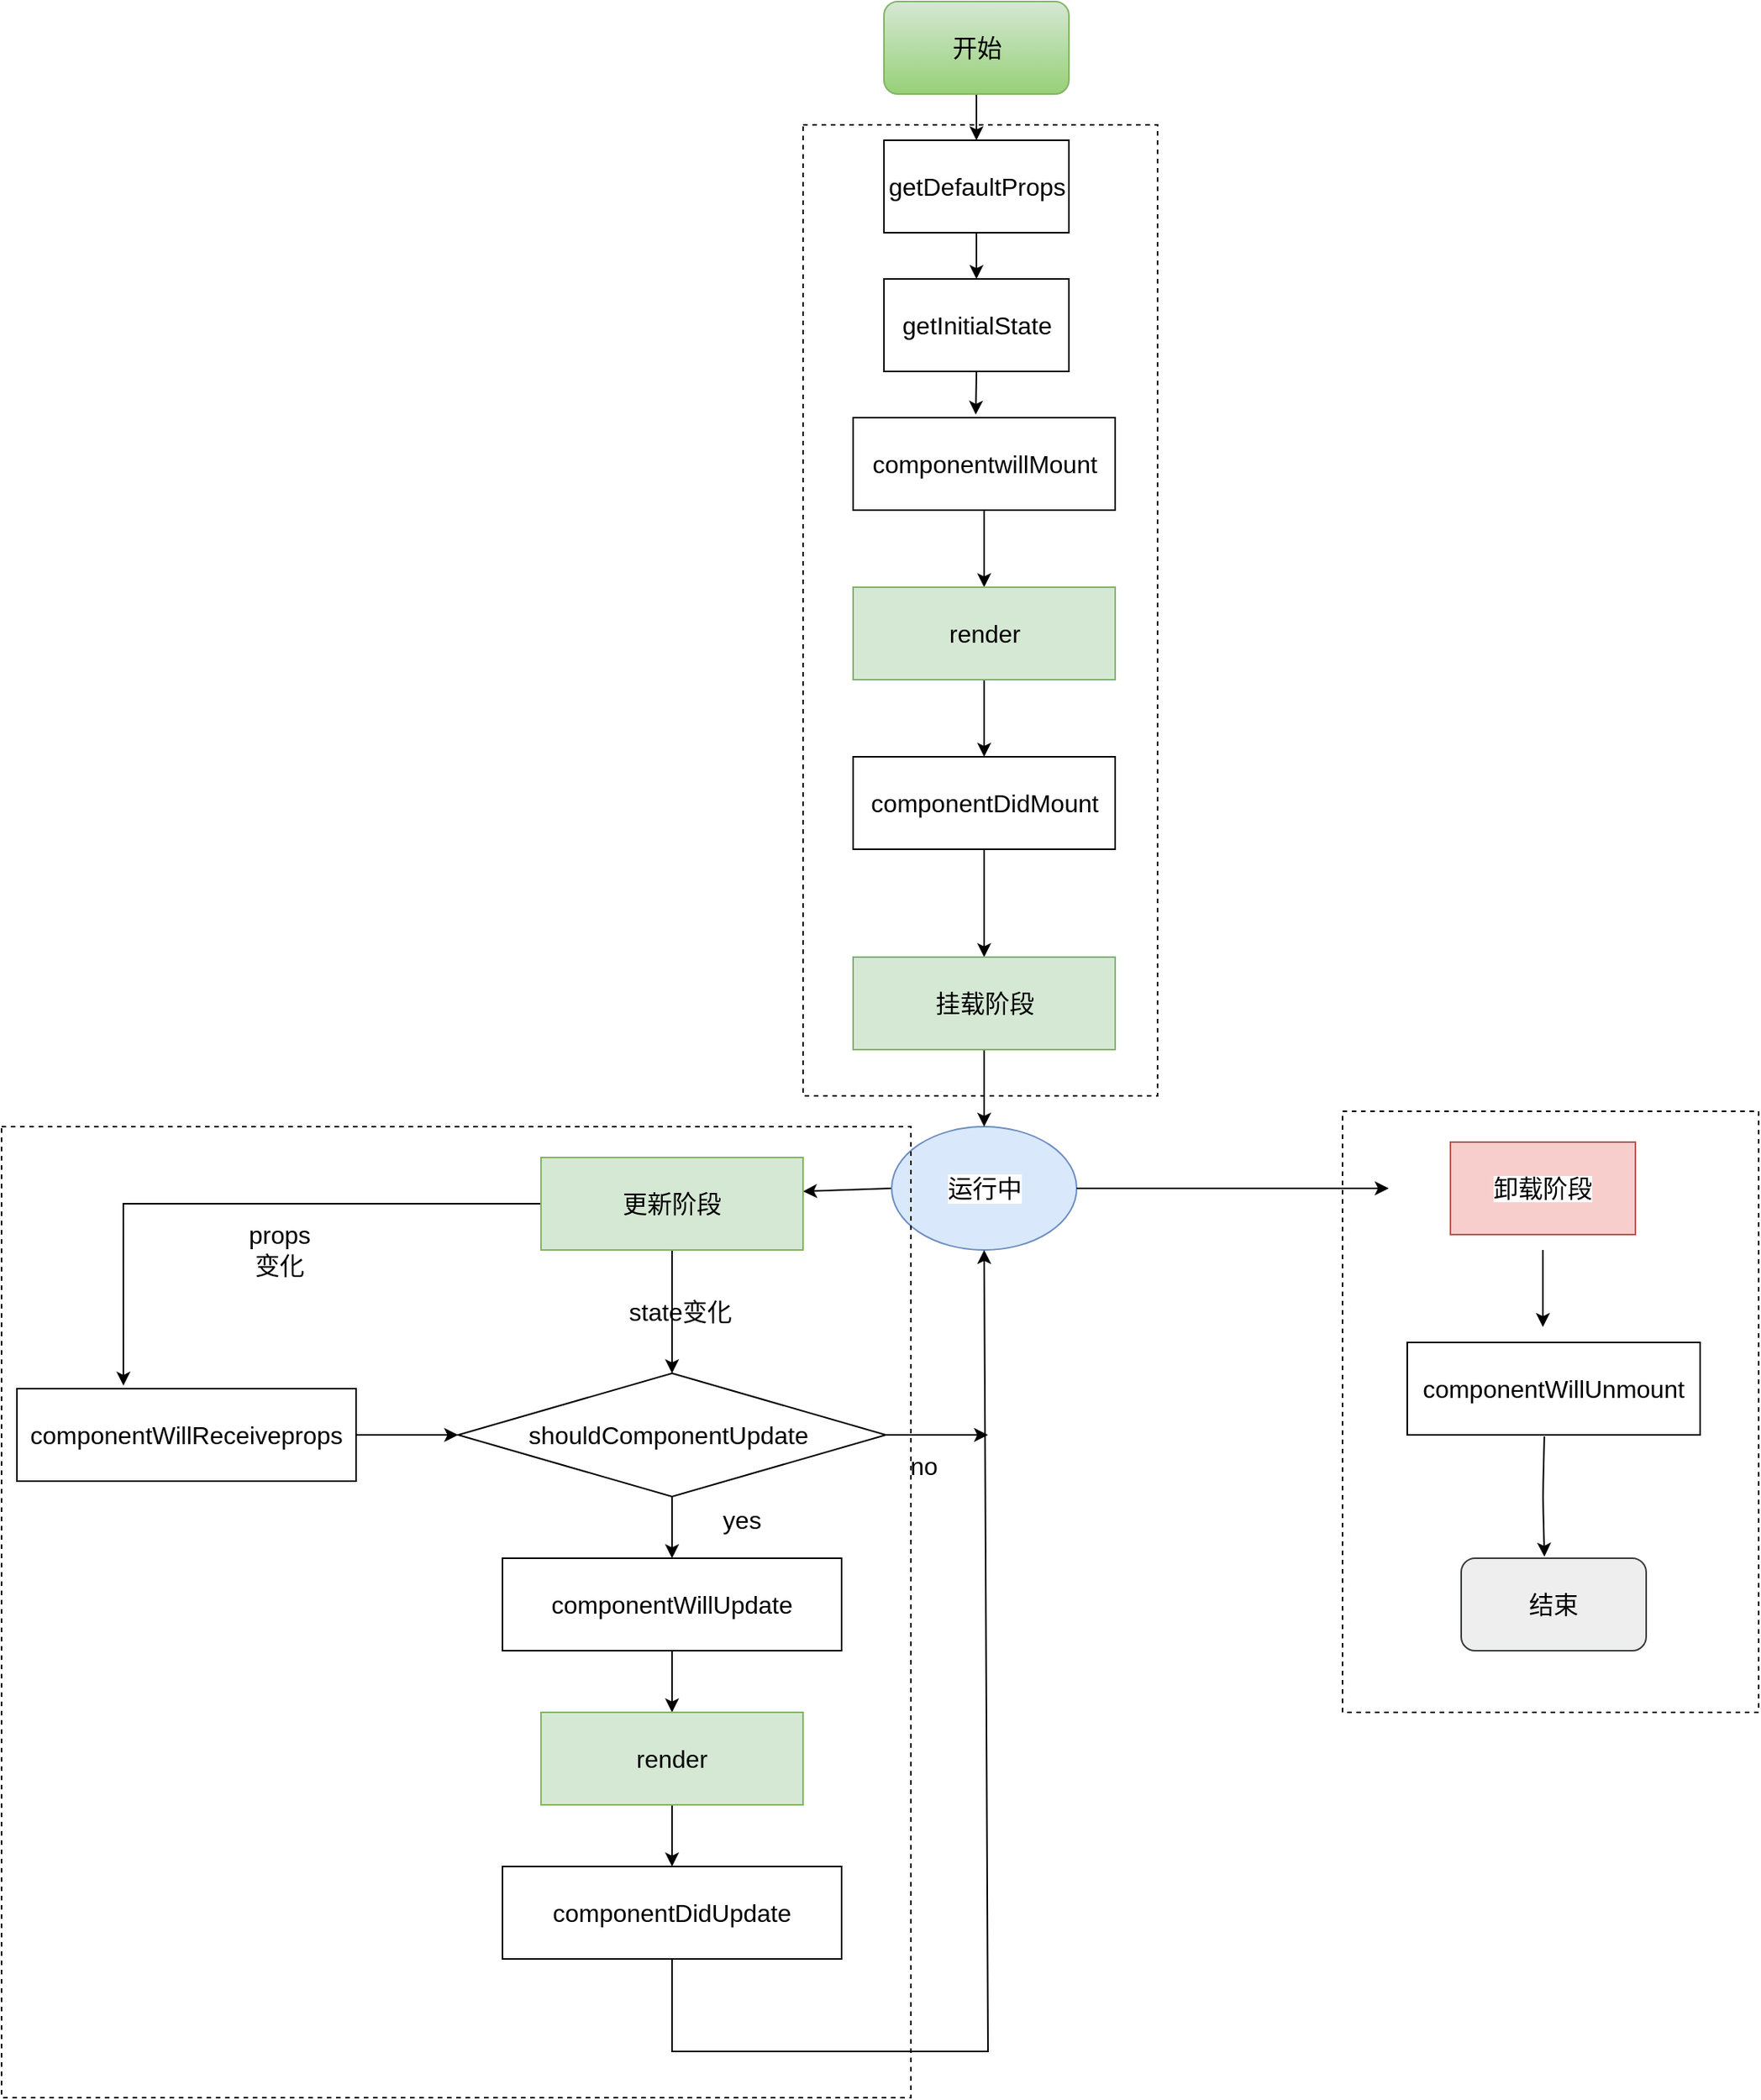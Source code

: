 <mxfile version="13.2.2" type="device"><diagram id="C5RBs43oDa-KdzZeNtuy" name="Page-1"><mxGraphModel dx="1679" dy="1663" grid="1" gridSize="10" guides="1" tooltips="1" connect="1" arrows="1" fold="1" page="1" pageScale="1" pageWidth="827" pageHeight="1169" math="0" shadow="0"><root><mxCell id="WIyWlLk6GJQsqaUBKTNV-0"/><mxCell id="WIyWlLk6GJQsqaUBKTNV-1" parent="WIyWlLk6GJQsqaUBKTNV-0"/><mxCell id="8UaCwauWNNdLBRO9h1Es-29" style="edgeStyle=none;rounded=0;orthogonalLoop=1;jettySize=auto;html=1;exitX=0.5;exitY=1;exitDx=0;exitDy=0;fontSize=16;" edge="1" parent="WIyWlLk6GJQsqaUBKTNV-1" source="gf5SDHh28BRLakGZes2v-2" target="8UaCwauWNNdLBRO9h1Es-2"><mxGeometry relative="1" as="geometry"/></mxCell><mxCell id="gf5SDHh28BRLakGZes2v-2" value="开始" style="rounded=1;whiteSpace=wrap;html=1;fontSize=16;gradientColor=#97d077;fillColor=#d5e8d4;strokeColor=#82b366;" parent="WIyWlLk6GJQsqaUBKTNV-1" vertex="1"><mxGeometry x="332.5" y="-410" width="120" height="60" as="geometry"/></mxCell><mxCell id="gf5SDHh28BRLakGZes2v-3" value="结束" style="rounded=1;whiteSpace=wrap;html=1;fontSize=16;fillColor=#eeeeee;strokeColor=#36393d;" parent="WIyWlLk6GJQsqaUBKTNV-1" vertex="1"><mxGeometry x="707" y="600" width="120" height="60" as="geometry"/></mxCell><mxCell id="8UaCwauWNNdLBRO9h1Es-28" style="edgeStyle=none;rounded=0;orthogonalLoop=1;jettySize=auto;html=1;exitX=0;exitY=0.5;exitDx=0;exitDy=0;entryX=1;entryY=0.367;entryDx=0;entryDy=0;entryPerimeter=0;fontSize=16;" edge="1" parent="WIyWlLk6GJQsqaUBKTNV-1" source="gf5SDHh28BRLakGZes2v-7" target="8UaCwauWNNdLBRO9h1Es-9"><mxGeometry relative="1" as="geometry"/></mxCell><mxCell id="gf5SDHh28BRLakGZes2v-7" value="运行中" style="ellipse;whiteSpace=wrap;html=1;fontSize=16;labelBackgroundColor=#ffffff;labelBorderColor=none;fillColor=#dae8fc;strokeColor=#6c8ebf;" parent="WIyWlLk6GJQsqaUBKTNV-1" vertex="1"><mxGeometry x="337.5" y="320" width="120" height="80" as="geometry"/></mxCell><mxCell id="gf5SDHh28BRLakGZes2v-12" value="" style="endArrow=classic;html=1;fontSize=16;exitX=1;exitY=0.5;exitDx=0;exitDy=0;" parent="WIyWlLk6GJQsqaUBKTNV-1" source="gf5SDHh28BRLakGZes2v-7" edge="1"><mxGeometry width="50" height="50" relative="1" as="geometry"><mxPoint x="460" y="300" as="sourcePoint"/><mxPoint x="660" y="360" as="targetPoint"/></mxGeometry></mxCell><mxCell id="gf5SDHh28BRLakGZes2v-13" value="componentWillUnmount&lt;br&gt;" style="rounded=0;whiteSpace=wrap;html=1;labelBackgroundColor=#FFFFFF;fontSize=16;" parent="WIyWlLk6GJQsqaUBKTNV-1" vertex="1"><mxGeometry x="672" y="460" width="190" height="60" as="geometry"/></mxCell><mxCell id="gf5SDHh28BRLakGZes2v-14" value="" style="endArrow=classic;html=1;fontSize=16;entryX=0.45;entryY=-0.017;entryDx=0;entryDy=0;exitX=0.468;exitY=1.017;exitDx=0;exitDy=0;exitPerimeter=0;entryPerimeter=0;" parent="WIyWlLk6GJQsqaUBKTNV-1" source="gf5SDHh28BRLakGZes2v-13" target="gf5SDHh28BRLakGZes2v-3" edge="1"><mxGeometry width="50" height="50" relative="1" as="geometry"><mxPoint x="766" y="400" as="sourcePoint"/><mxPoint x="767" y="460" as="targetPoint"/><Array as="points"><mxPoint x="760" y="560"/></Array></mxGeometry></mxCell><mxCell id="8UaCwauWNNdLBRO9h1Es-0" value="&lt;span style=&quot;font-size: 16px ; background-color: rgb(255 , 255 , 255)&quot;&gt;卸载阶段&lt;/span&gt;" style="rounded=0;whiteSpace=wrap;html=1;fillColor=#f8cecc;strokeColor=#b85450;" vertex="1" parent="WIyWlLk6GJQsqaUBKTNV-1"><mxGeometry x="700" y="330" width="120" height="60" as="geometry"/></mxCell><mxCell id="8UaCwauWNNdLBRO9h1Es-1" value="" style="endArrow=classic;html=1;" edge="1" parent="WIyWlLk6GJQsqaUBKTNV-1"><mxGeometry width="50" height="50" relative="1" as="geometry"><mxPoint x="760" y="400" as="sourcePoint"/><mxPoint x="760" y="450" as="targetPoint"/></mxGeometry></mxCell><mxCell id="8UaCwauWNNdLBRO9h1Es-30" style="edgeStyle=none;rounded=0;orthogonalLoop=1;jettySize=auto;html=1;exitX=0.5;exitY=1;exitDx=0;exitDy=0;entryX=0.5;entryY=0;entryDx=0;entryDy=0;fontSize=16;" edge="1" parent="WIyWlLk6GJQsqaUBKTNV-1" source="8UaCwauWNNdLBRO9h1Es-2" target="8UaCwauWNNdLBRO9h1Es-3"><mxGeometry relative="1" as="geometry"/></mxCell><mxCell id="8UaCwauWNNdLBRO9h1Es-2" value="getDefaultProps" style="rounded=0;whiteSpace=wrap;html=1;fontSize=16;" vertex="1" parent="WIyWlLk6GJQsqaUBKTNV-1"><mxGeometry x="332.5" y="-320" width="120" height="60" as="geometry"/></mxCell><mxCell id="8UaCwauWNNdLBRO9h1Es-31" style="edgeStyle=none;rounded=0;orthogonalLoop=1;jettySize=auto;html=1;exitX=0.5;exitY=1;exitDx=0;exitDy=0;entryX=0.468;entryY=-0.033;entryDx=0;entryDy=0;entryPerimeter=0;fontSize=16;" edge="1" parent="WIyWlLk6GJQsqaUBKTNV-1" source="8UaCwauWNNdLBRO9h1Es-3" target="8UaCwauWNNdLBRO9h1Es-4"><mxGeometry relative="1" as="geometry"/></mxCell><mxCell id="8UaCwauWNNdLBRO9h1Es-3" value="getInitialState" style="rounded=0;whiteSpace=wrap;html=1;fontSize=16;" vertex="1" parent="WIyWlLk6GJQsqaUBKTNV-1"><mxGeometry x="332.5" y="-230" width="120" height="60" as="geometry"/></mxCell><mxCell id="8UaCwauWNNdLBRO9h1Es-32" style="edgeStyle=none;rounded=0;orthogonalLoop=1;jettySize=auto;html=1;exitX=0.5;exitY=1;exitDx=0;exitDy=0;entryX=0.5;entryY=0;entryDx=0;entryDy=0;fontSize=16;" edge="1" parent="WIyWlLk6GJQsqaUBKTNV-1" source="8UaCwauWNNdLBRO9h1Es-4" target="8UaCwauWNNdLBRO9h1Es-6"><mxGeometry relative="1" as="geometry"/></mxCell><mxCell id="8UaCwauWNNdLBRO9h1Es-4" value="componentwillMount" style="rounded=0;whiteSpace=wrap;html=1;fontSize=16;direction=east;" vertex="1" parent="WIyWlLk6GJQsqaUBKTNV-1"><mxGeometry x="312.5" y="-140" width="170" height="60" as="geometry"/></mxCell><mxCell id="8UaCwauWNNdLBRO9h1Es-34" style="edgeStyle=none;rounded=0;orthogonalLoop=1;jettySize=auto;html=1;exitX=0.5;exitY=1;exitDx=0;exitDy=0;fontSize=16;" edge="1" parent="WIyWlLk6GJQsqaUBKTNV-1" source="8UaCwauWNNdLBRO9h1Es-5" target="8UaCwauWNNdLBRO9h1Es-8"><mxGeometry relative="1" as="geometry"/></mxCell><mxCell id="8UaCwauWNNdLBRO9h1Es-5" value="componentDidMount" style="rounded=0;whiteSpace=wrap;html=1;fontSize=16;direction=east;" vertex="1" parent="WIyWlLk6GJQsqaUBKTNV-1"><mxGeometry x="312.5" y="80" width="170" height="60" as="geometry"/></mxCell><mxCell id="8UaCwauWNNdLBRO9h1Es-33" style="edgeStyle=none;rounded=0;orthogonalLoop=1;jettySize=auto;html=1;exitX=0.5;exitY=1;exitDx=0;exitDy=0;entryX=0.5;entryY=0;entryDx=0;entryDy=0;fontSize=16;" edge="1" parent="WIyWlLk6GJQsqaUBKTNV-1" source="8UaCwauWNNdLBRO9h1Es-6" target="8UaCwauWNNdLBRO9h1Es-5"><mxGeometry relative="1" as="geometry"/></mxCell><mxCell id="8UaCwauWNNdLBRO9h1Es-6" value="render" style="rounded=0;whiteSpace=wrap;html=1;fontSize=16;direction=east;fillColor=#d5e8d4;strokeColor=#82b366;" vertex="1" parent="WIyWlLk6GJQsqaUBKTNV-1"><mxGeometry x="312.5" y="-30" width="170" height="60" as="geometry"/></mxCell><mxCell id="8UaCwauWNNdLBRO9h1Es-35" style="edgeStyle=none;rounded=0;orthogonalLoop=1;jettySize=auto;html=1;exitX=0.5;exitY=1;exitDx=0;exitDy=0;entryX=0.5;entryY=0;entryDx=0;entryDy=0;fontSize=16;" edge="1" parent="WIyWlLk6GJQsqaUBKTNV-1" source="8UaCwauWNNdLBRO9h1Es-8" target="gf5SDHh28BRLakGZes2v-7"><mxGeometry relative="1" as="geometry"/></mxCell><mxCell id="8UaCwauWNNdLBRO9h1Es-8" value="挂载阶段" style="rounded=0;whiteSpace=wrap;html=1;fontSize=16;direction=east;fillColor=#d5e8d4;strokeColor=#82b366;" vertex="1" parent="WIyWlLk6GJQsqaUBKTNV-1"><mxGeometry x="312.5" y="210" width="170" height="60" as="geometry"/></mxCell><mxCell id="8UaCwauWNNdLBRO9h1Es-16" style="edgeStyle=none;rounded=0;orthogonalLoop=1;jettySize=auto;html=1;exitX=0;exitY=0.5;exitDx=0;exitDy=0;fontSize=16;entryX=0.314;entryY=-0.033;entryDx=0;entryDy=0;entryPerimeter=0;" edge="1" parent="WIyWlLk6GJQsqaUBKTNV-1" source="8UaCwauWNNdLBRO9h1Es-9" target="8UaCwauWNNdLBRO9h1Es-14"><mxGeometry relative="1" as="geometry"><mxPoint x="-160" y="370" as="targetPoint"/><Array as="points"><mxPoint x="-161" y="370"/></Array></mxGeometry></mxCell><mxCell id="8UaCwauWNNdLBRO9h1Es-18" style="edgeStyle=none;rounded=0;orthogonalLoop=1;jettySize=auto;html=1;exitX=0.5;exitY=1;exitDx=0;exitDy=0;entryX=0.5;entryY=0;entryDx=0;entryDy=0;fontSize=16;" edge="1" parent="WIyWlLk6GJQsqaUBKTNV-1" source="8UaCwauWNNdLBRO9h1Es-9" target="8UaCwauWNNdLBRO9h1Es-15"><mxGeometry relative="1" as="geometry"/></mxCell><mxCell id="8UaCwauWNNdLBRO9h1Es-9" value="更新阶段" style="rounded=0;whiteSpace=wrap;html=1;fontSize=16;direction=east;fillColor=#d5e8d4;strokeColor=#82b366;" vertex="1" parent="WIyWlLk6GJQsqaUBKTNV-1"><mxGeometry x="110" y="340" width="170" height="60" as="geometry"/></mxCell><mxCell id="8UaCwauWNNdLBRO9h1Es-24" style="edgeStyle=none;rounded=0;orthogonalLoop=1;jettySize=auto;html=1;exitX=0.5;exitY=1;exitDx=0;exitDy=0;fontSize=16;" edge="1" parent="WIyWlLk6GJQsqaUBKTNV-1" source="8UaCwauWNNdLBRO9h1Es-11" target="8UaCwauWNNdLBRO9h1Es-13"><mxGeometry relative="1" as="geometry"/></mxCell><mxCell id="8UaCwauWNNdLBRO9h1Es-11" value="componentWillUpdate" style="rounded=0;whiteSpace=wrap;html=1;fontSize=16;direction=east;" vertex="1" parent="WIyWlLk6GJQsqaUBKTNV-1"><mxGeometry x="85" y="600" width="220" height="60" as="geometry"/></mxCell><mxCell id="8UaCwauWNNdLBRO9h1Es-26" style="edgeStyle=none;rounded=0;orthogonalLoop=1;jettySize=auto;html=1;exitX=0.5;exitY=1;exitDx=0;exitDy=0;entryX=0.5;entryY=1;entryDx=0;entryDy=0;fontSize=16;" edge="1" parent="WIyWlLk6GJQsqaUBKTNV-1" source="8UaCwauWNNdLBRO9h1Es-12" target="gf5SDHh28BRLakGZes2v-7"><mxGeometry relative="1" as="geometry"><Array as="points"><mxPoint x="195" y="920"/><mxPoint x="400" y="920"/></Array></mxGeometry></mxCell><mxCell id="8UaCwauWNNdLBRO9h1Es-12" value="componentDidUpdate" style="rounded=0;whiteSpace=wrap;html=1;fontSize=16;direction=east;" vertex="1" parent="WIyWlLk6GJQsqaUBKTNV-1"><mxGeometry x="85" y="800" width="220" height="60" as="geometry"/></mxCell><mxCell id="8UaCwauWNNdLBRO9h1Es-25" style="edgeStyle=none;rounded=0;orthogonalLoop=1;jettySize=auto;html=1;exitX=0.5;exitY=1;exitDx=0;exitDy=0;entryX=0.5;entryY=0;entryDx=0;entryDy=0;fontSize=16;" edge="1" parent="WIyWlLk6GJQsqaUBKTNV-1" source="8UaCwauWNNdLBRO9h1Es-13" target="8UaCwauWNNdLBRO9h1Es-12"><mxGeometry relative="1" as="geometry"/></mxCell><mxCell id="8UaCwauWNNdLBRO9h1Es-13" value="render" style="rounded=0;whiteSpace=wrap;html=1;fontSize=16;direction=east;fillColor=#d5e8d4;strokeColor=#82b366;" vertex="1" parent="WIyWlLk6GJQsqaUBKTNV-1"><mxGeometry x="110" y="700" width="170" height="60" as="geometry"/></mxCell><mxCell id="8UaCwauWNNdLBRO9h1Es-22" style="edgeStyle=none;rounded=0;orthogonalLoop=1;jettySize=auto;html=1;entryX=0;entryY=0.5;entryDx=0;entryDy=0;fontSize=16;" edge="1" parent="WIyWlLk6GJQsqaUBKTNV-1" source="8UaCwauWNNdLBRO9h1Es-14" target="8UaCwauWNNdLBRO9h1Es-15"><mxGeometry relative="1" as="geometry"/></mxCell><mxCell id="8UaCwauWNNdLBRO9h1Es-14" value="componentWillReceiveprops" style="rounded=0;whiteSpace=wrap;html=1;fontSize=16;direction=east;" vertex="1" parent="WIyWlLk6GJQsqaUBKTNV-1"><mxGeometry x="-230" y="490" width="220" height="60" as="geometry"/></mxCell><mxCell id="8UaCwauWNNdLBRO9h1Es-23" value="" style="edgeStyle=none;rounded=0;orthogonalLoop=1;jettySize=auto;html=1;fontSize=16;" edge="1" parent="WIyWlLk6GJQsqaUBKTNV-1" source="8UaCwauWNNdLBRO9h1Es-15" target="8UaCwauWNNdLBRO9h1Es-11"><mxGeometry relative="1" as="geometry"><Array as="points"><mxPoint x="195" y="600"/></Array></mxGeometry></mxCell><mxCell id="8UaCwauWNNdLBRO9h1Es-36" style="edgeStyle=none;rounded=0;orthogonalLoop=1;jettySize=auto;html=1;exitX=1;exitY=0.5;exitDx=0;exitDy=0;fontSize=16;" edge="1" parent="WIyWlLk6GJQsqaUBKTNV-1" source="8UaCwauWNNdLBRO9h1Es-15"><mxGeometry relative="1" as="geometry"><mxPoint x="400" y="520" as="targetPoint"/></mxGeometry></mxCell><mxCell id="8UaCwauWNNdLBRO9h1Es-15" value="&lt;span&gt;shouldComponentUpdate&amp;nbsp;&lt;/span&gt;" style="rhombus;whiteSpace=wrap;html=1;fontSize=16;" vertex="1" parent="WIyWlLk6GJQsqaUBKTNV-1"><mxGeometry x="56.25" y="480" width="277.5" height="80" as="geometry"/></mxCell><mxCell id="8UaCwauWNNdLBRO9h1Es-37" value="yes&lt;br&gt;" style="text;html=1;resizable=0;autosize=1;align=center;verticalAlign=middle;points=[];fillColor=none;strokeColor=none;rounded=0;fontSize=16;" vertex="1" parent="WIyWlLk6GJQsqaUBKTNV-1"><mxGeometry x="220" y="565" width="40" height="20" as="geometry"/></mxCell><mxCell id="8UaCwauWNNdLBRO9h1Es-38" value="no&lt;br&gt;" style="text;html=1;resizable=0;autosize=1;align=center;verticalAlign=middle;points=[];fillColor=none;strokeColor=none;rounded=0;fontSize=16;" vertex="1" parent="WIyWlLk6GJQsqaUBKTNV-1"><mxGeometry x="342.5" y="530" width="30" height="20" as="geometry"/></mxCell><mxCell id="8UaCwauWNNdLBRO9h1Es-39" value="props&lt;br&gt;变化" style="text;html=1;resizable=0;autosize=1;align=center;verticalAlign=middle;points=[];fillColor=none;strokeColor=none;rounded=0;fontSize=16;" vertex="1" parent="WIyWlLk6GJQsqaUBKTNV-1"><mxGeometry x="-90" y="380" width="60" height="40" as="geometry"/></mxCell><mxCell id="8UaCwauWNNdLBRO9h1Es-40" value="state变化&lt;br&gt;" style="text;html=1;resizable=0;autosize=1;align=center;verticalAlign=middle;points=[];fillColor=none;strokeColor=none;rounded=0;fontSize=16;" vertex="1" parent="WIyWlLk6GJQsqaUBKTNV-1"><mxGeometry x="160" y="430" width="80" height="20" as="geometry"/></mxCell><mxCell id="8UaCwauWNNdLBRO9h1Es-44" value="" style="rounded=0;whiteSpace=wrap;html=1;fontSize=16;dashed=1;fillColor=none;" vertex="1" parent="WIyWlLk6GJQsqaUBKTNV-1"><mxGeometry x="280" y="-330" width="230" height="630" as="geometry"/></mxCell><mxCell id="8UaCwauWNNdLBRO9h1Es-45" value="" style="rounded=0;whiteSpace=wrap;html=1;fontSize=16;dashed=1;fillColor=none;" vertex="1" parent="WIyWlLk6GJQsqaUBKTNV-1"><mxGeometry x="-240" y="320" width="590" height="630" as="geometry"/></mxCell><mxCell id="8UaCwauWNNdLBRO9h1Es-48" value="" style="rounded=0;whiteSpace=wrap;html=1;fontSize=16;dashed=1;fillColor=none;" vertex="1" parent="WIyWlLk6GJQsqaUBKTNV-1"><mxGeometry x="630" y="310" width="270" height="390" as="geometry"/></mxCell></root></mxGraphModel></diagram></mxfile>